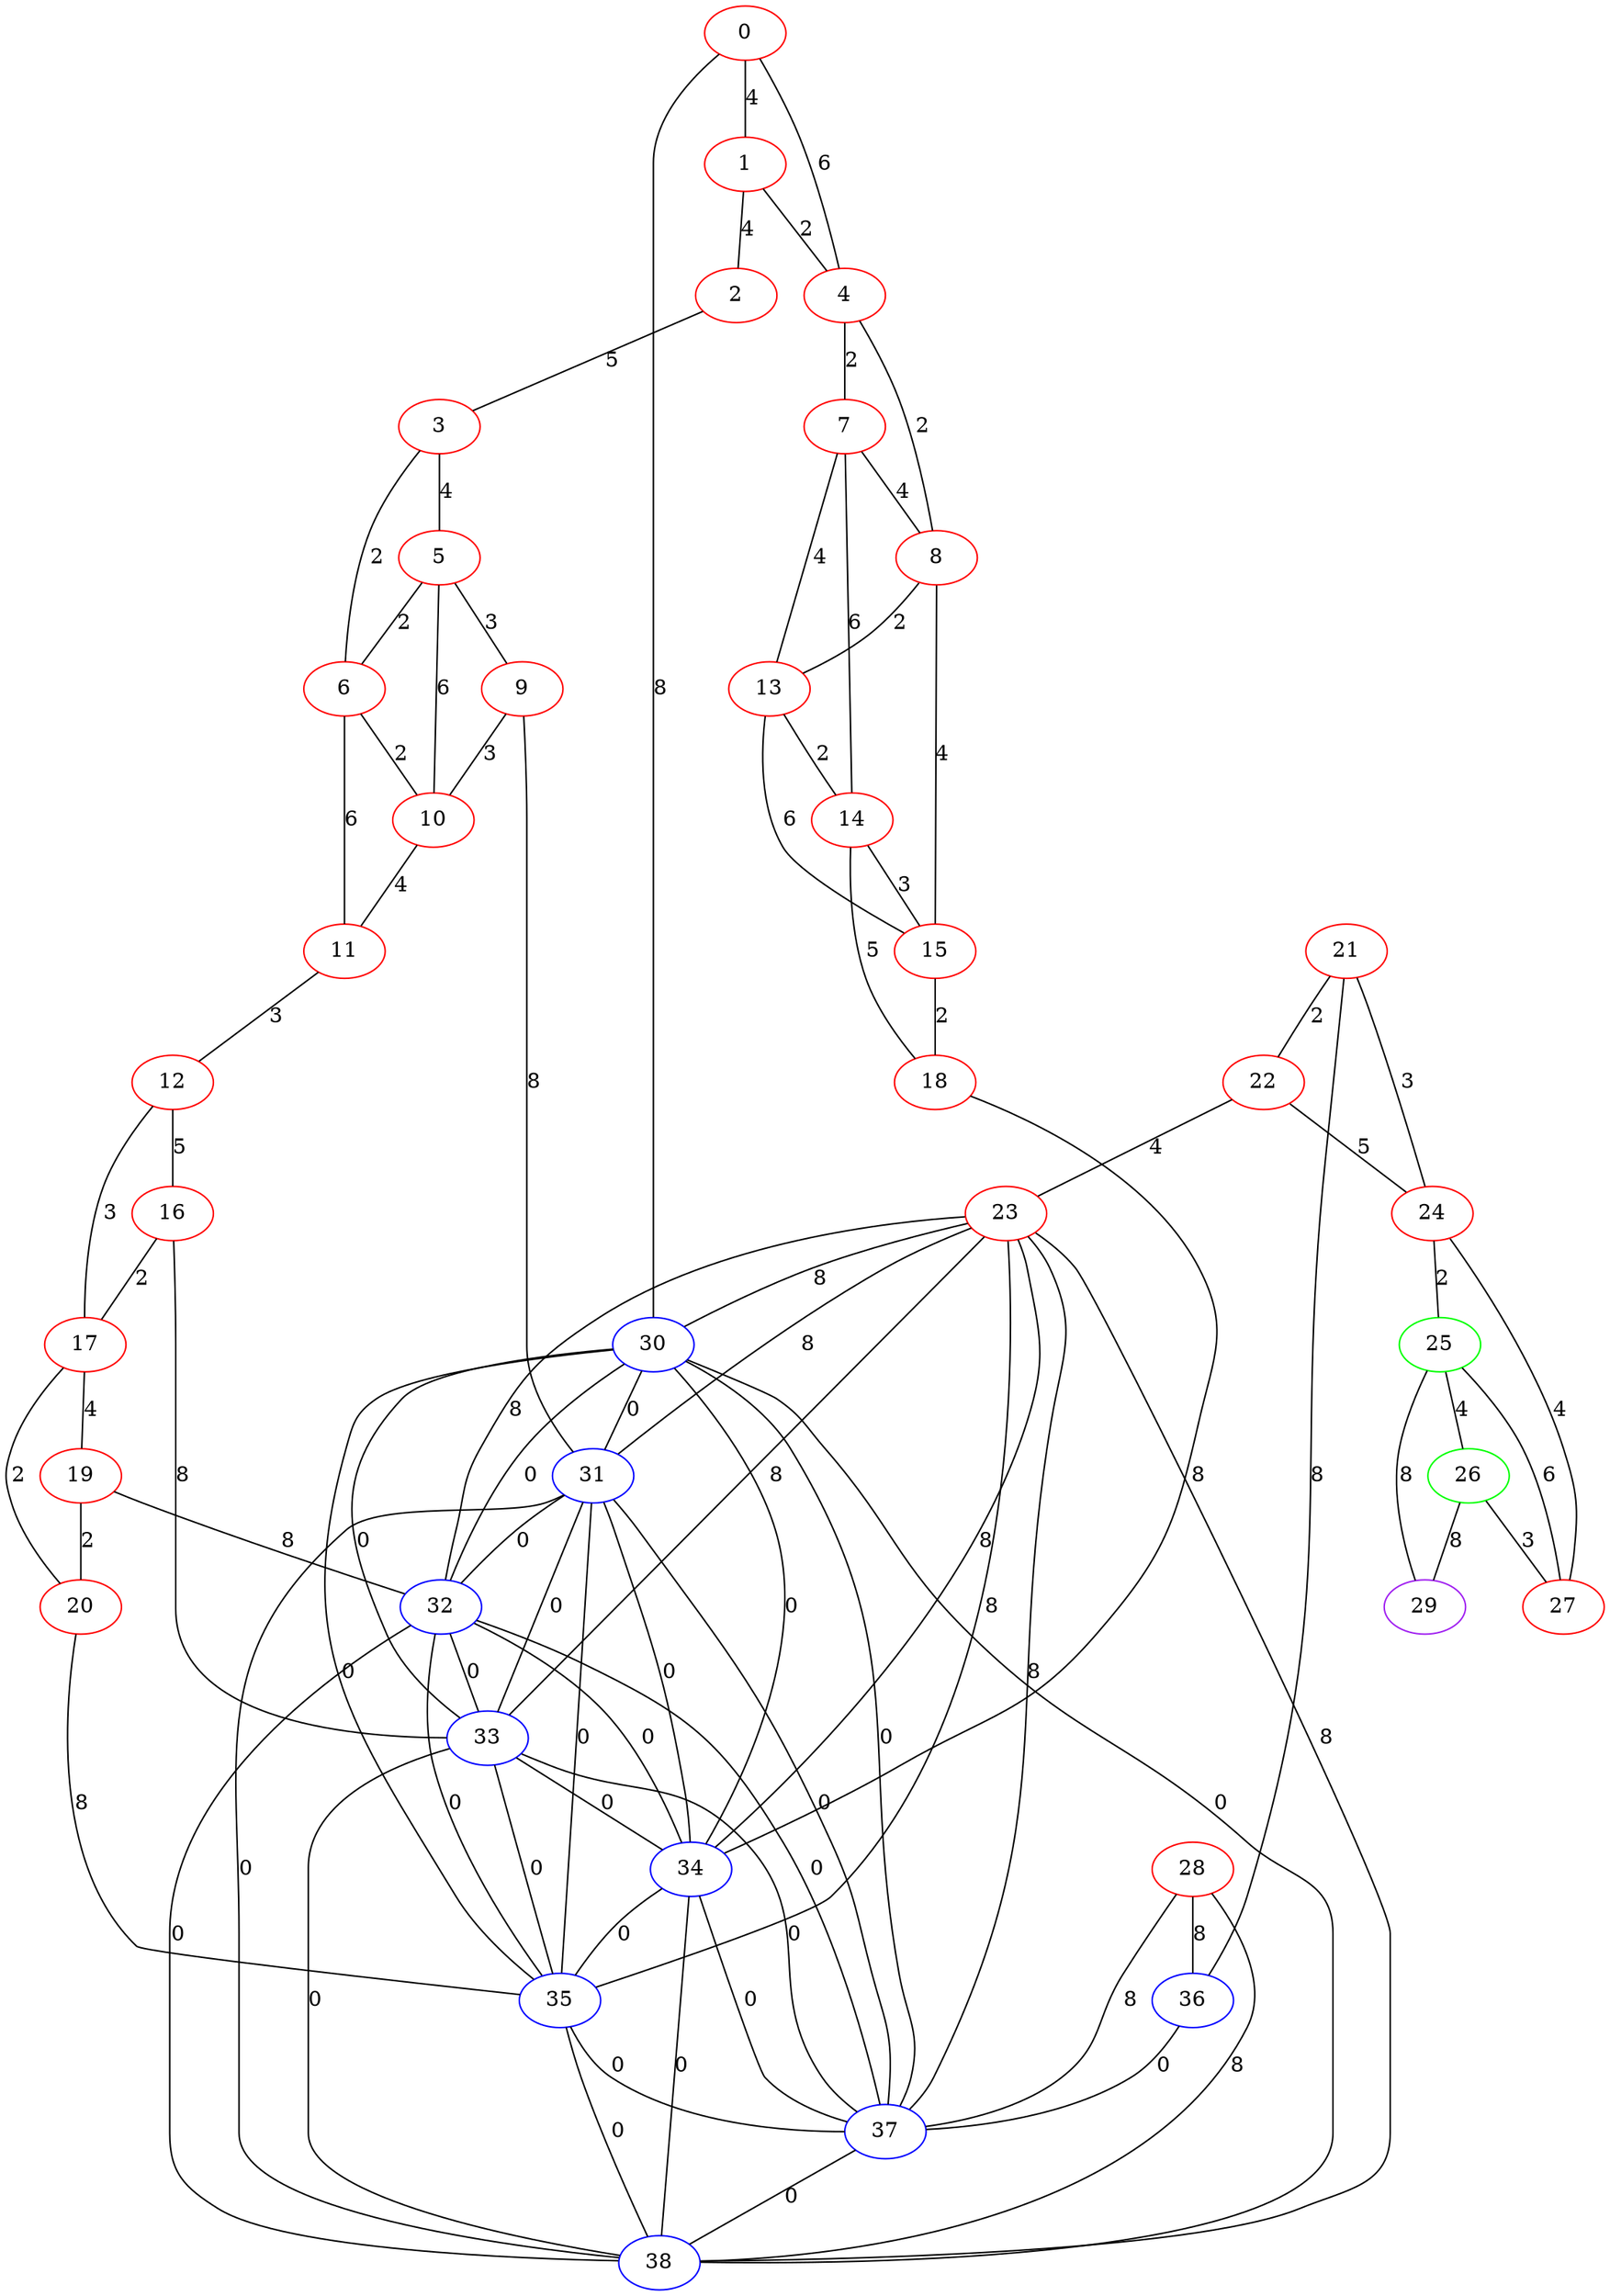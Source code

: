 graph "" {
0 [color=red, weight=1];
1 [color=red, weight=1];
2 [color=red, weight=1];
3 [color=red, weight=1];
4 [color=red, weight=1];
5 [color=red, weight=1];
6 [color=red, weight=1];
7 [color=red, weight=1];
8 [color=red, weight=1];
9 [color=red, weight=1];
10 [color=red, weight=1];
11 [color=red, weight=1];
12 [color=red, weight=1];
13 [color=red, weight=1];
14 [color=red, weight=1];
15 [color=red, weight=1];
16 [color=red, weight=1];
17 [color=red, weight=1];
18 [color=red, weight=1];
19 [color=red, weight=1];
20 [color=red, weight=1];
21 [color=red, weight=1];
22 [color=red, weight=1];
23 [color=red, weight=1];
24 [color=red, weight=1];
25 [color=green, weight=2];
26 [color=green, weight=2];
27 [color=red, weight=1];
28 [color=red, weight=1];
29 [color=purple, weight=4];
30 [color=blue, weight=3];
31 [color=blue, weight=3];
32 [color=blue, weight=3];
33 [color=blue, weight=3];
34 [color=blue, weight=3];
35 [color=blue, weight=3];
36 [color=blue, weight=3];
37 [color=blue, weight=3];
38 [color=blue, weight=3];
0 -- 1  [key=0, label=4];
0 -- 4  [key=0, label=6];
0 -- 30  [key=0, label=8];
1 -- 2  [key=0, label=4];
1 -- 4  [key=0, label=2];
2 -- 3  [key=0, label=5];
3 -- 5  [key=0, label=4];
3 -- 6  [key=0, label=2];
4 -- 8  [key=0, label=2];
4 -- 7  [key=0, label=2];
5 -- 9  [key=0, label=3];
5 -- 10  [key=0, label=6];
5 -- 6  [key=0, label=2];
6 -- 10  [key=0, label=2];
6 -- 11  [key=0, label=6];
7 -- 8  [key=0, label=4];
7 -- 13  [key=0, label=4];
7 -- 14  [key=0, label=6];
8 -- 15  [key=0, label=4];
8 -- 13  [key=0, label=2];
9 -- 10  [key=0, label=3];
9 -- 31  [key=0, label=8];
10 -- 11  [key=0, label=4];
11 -- 12  [key=0, label=3];
12 -- 16  [key=0, label=5];
12 -- 17  [key=0, label=3];
13 -- 15  [key=0, label=6];
13 -- 14  [key=0, label=2];
14 -- 18  [key=0, label=5];
14 -- 15  [key=0, label=3];
15 -- 18  [key=0, label=2];
16 -- 17  [key=0, label=2];
16 -- 33  [key=0, label=8];
17 -- 20  [key=0, label=2];
17 -- 19  [key=0, label=4];
18 -- 34  [key=0, label=8];
19 -- 32  [key=0, label=8];
19 -- 20  [key=0, label=2];
20 -- 35  [key=0, label=8];
21 -- 24  [key=0, label=3];
21 -- 36  [key=0, label=8];
21 -- 22  [key=0, label=2];
22 -- 24  [key=0, label=5];
22 -- 23  [key=0, label=4];
23 -- 32  [key=0, label=8];
23 -- 33  [key=0, label=8];
23 -- 34  [key=0, label=8];
23 -- 35  [key=0, label=8];
23 -- 37  [key=0, label=8];
23 -- 38  [key=0, label=8];
23 -- 30  [key=0, label=8];
23 -- 31  [key=0, label=8];
24 -- 25  [key=0, label=2];
24 -- 27  [key=0, label=4];
25 -- 26  [key=0, label=4];
25 -- 27  [key=0, label=6];
25 -- 29  [key=0, label=8];
26 -- 27  [key=0, label=3];
26 -- 29  [key=0, label=8];
28 -- 36  [key=0, label=8];
28 -- 37  [key=0, label=8];
28 -- 38  [key=0, label=8];
30 -- 32  [key=0, label=0];
30 -- 33  [key=0, label=0];
30 -- 34  [key=0, label=0];
30 -- 35  [key=0, label=0];
30 -- 37  [key=0, label=0];
30 -- 38  [key=0, label=0];
30 -- 31  [key=0, label=0];
31 -- 32  [key=0, label=0];
31 -- 33  [key=0, label=0];
31 -- 34  [key=0, label=0];
31 -- 35  [key=0, label=0];
31 -- 37  [key=0, label=0];
31 -- 38  [key=0, label=0];
32 -- 33  [key=0, label=0];
32 -- 34  [key=0, label=0];
32 -- 35  [key=0, label=0];
32 -- 37  [key=0, label=0];
32 -- 38  [key=0, label=0];
33 -- 34  [key=0, label=0];
33 -- 35  [key=0, label=0];
33 -- 37  [key=0, label=0];
33 -- 38  [key=0, label=0];
34 -- 35  [key=0, label=0];
34 -- 37  [key=0, label=0];
34 -- 38  [key=0, label=0];
35 -- 37  [key=0, label=0];
35 -- 38  [key=0, label=0];
36 -- 37  [key=0, label=0];
37 -- 38  [key=0, label=0];
}

